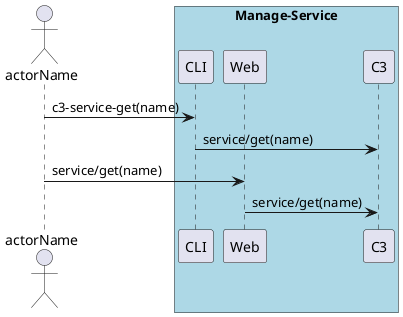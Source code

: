 @startuml
Actor "actorName" as A

box "Manage-Service" #lightblue
participant CLI as CLI
participant Web as Web
participant "C3" as S
A -> CLI : c3-service-get(name)
CLI -> S : service/get(name)
A -> Web : service/get(name)
Web -> S : service/get(name)
end box

@enduml

